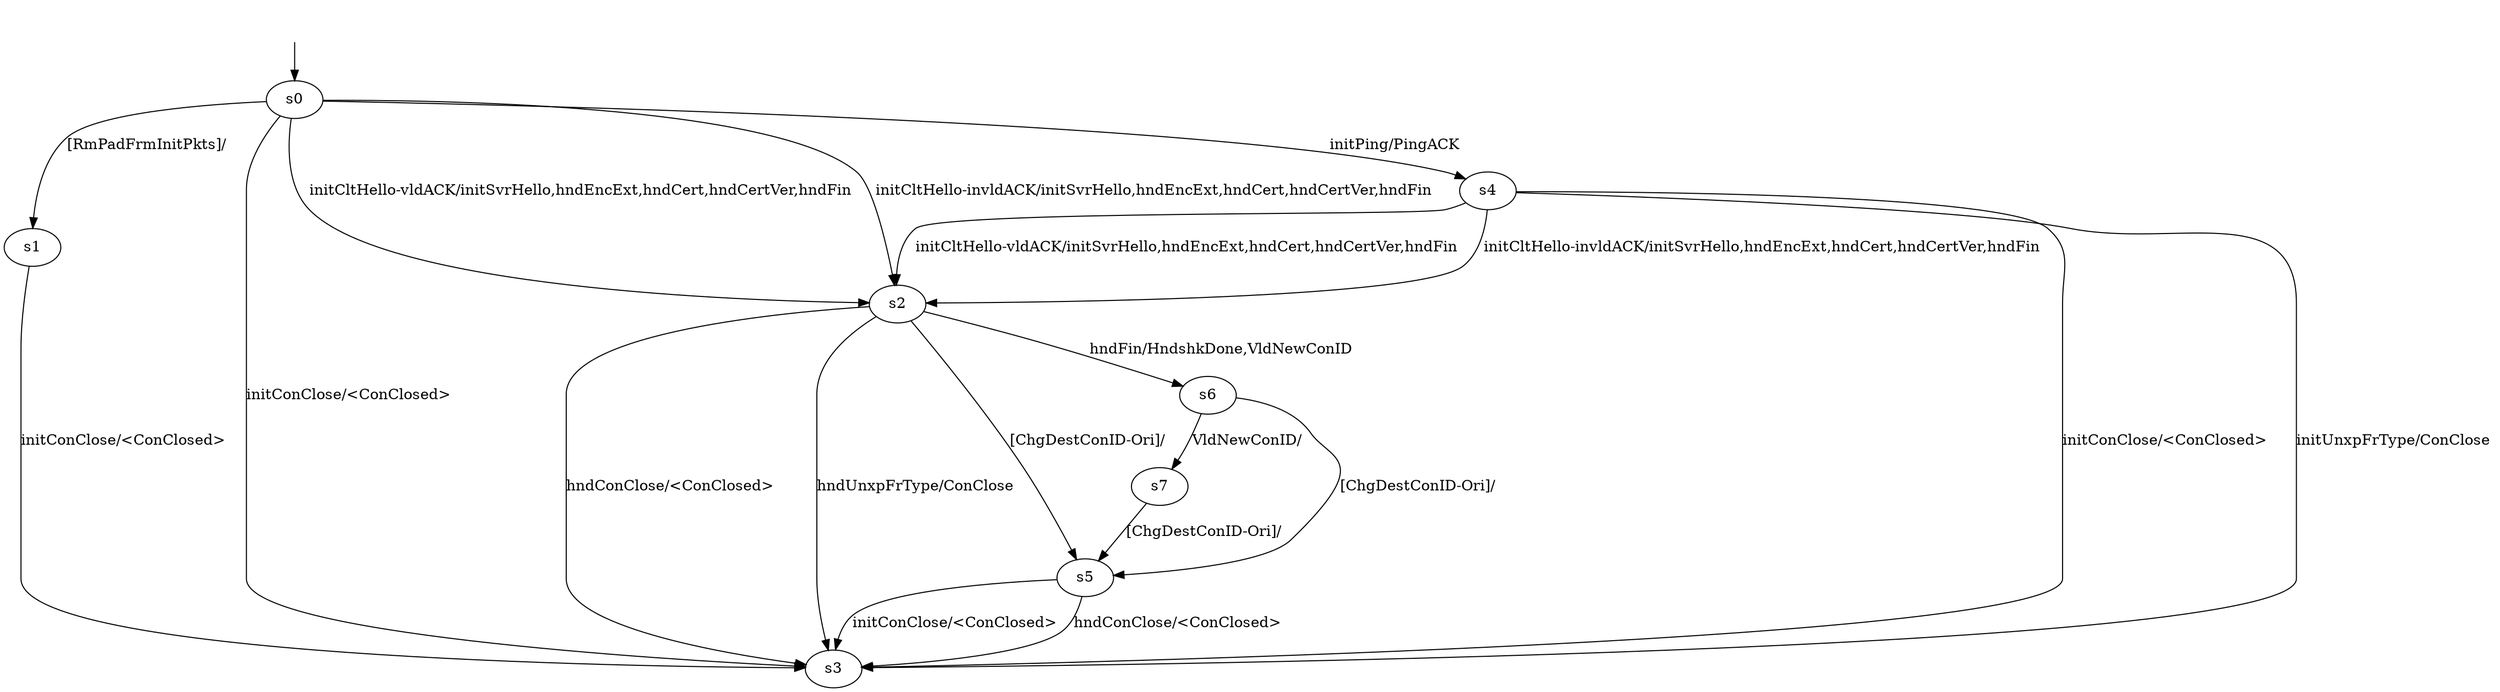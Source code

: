 digraph "../results/quinnModels/quinn-B-CS-1/learnedModel" {
s0 [label=s0];
s1 [label=s1];
s2 [label=s2];
s3 [label=s3];
s4 [label=s4];
s5 [label=s5];
s6 [label=s6];
s7 [label=s7];
s0 -> s4  [label="initPing/PingACK "];
s0 -> s3  [label="initConClose/<ConClosed> "];
s0 -> s2  [label="initCltHello-vldACK/initSvrHello,hndEncExt,hndCert,hndCertVer,hndFin "];
s0 -> s2  [label="initCltHello-invldACK/initSvrHello,hndEncExt,hndCert,hndCertVer,hndFin "];
s0 -> s1  [label="[RmPadFrmInitPkts]/ "];
s1 -> s3  [label="initConClose/<ConClosed> "];
s2 -> s6  [label="hndFin/HndshkDone,VldNewConID "];
s2 -> s3  [label="hndConClose/<ConClosed> "];
s2 -> s3  [label="hndUnxpFrType/ConClose "];
s2 -> s5  [label="[ChgDestConID-Ori]/ "];
s4 -> s3  [label="initConClose/<ConClosed> "];
s4 -> s2  [label="initCltHello-vldACK/initSvrHello,hndEncExt,hndCert,hndCertVer,hndFin "];
s4 -> s2  [label="initCltHello-invldACK/initSvrHello,hndEncExt,hndCert,hndCertVer,hndFin "];
s4 -> s3  [label="initUnxpFrType/ConClose "];
s5 -> s3  [label="initConClose/<ConClosed> "];
s5 -> s3  [label="hndConClose/<ConClosed> "];
s6 -> s7  [label="VldNewConID/ "];
s6 -> s5  [label="[ChgDestConID-Ori]/ "];
s7 -> s5  [label="[ChgDestConID-Ori]/ "];
__start0 [label="", shape=none];
__start0 -> s0  [label=""];
}
